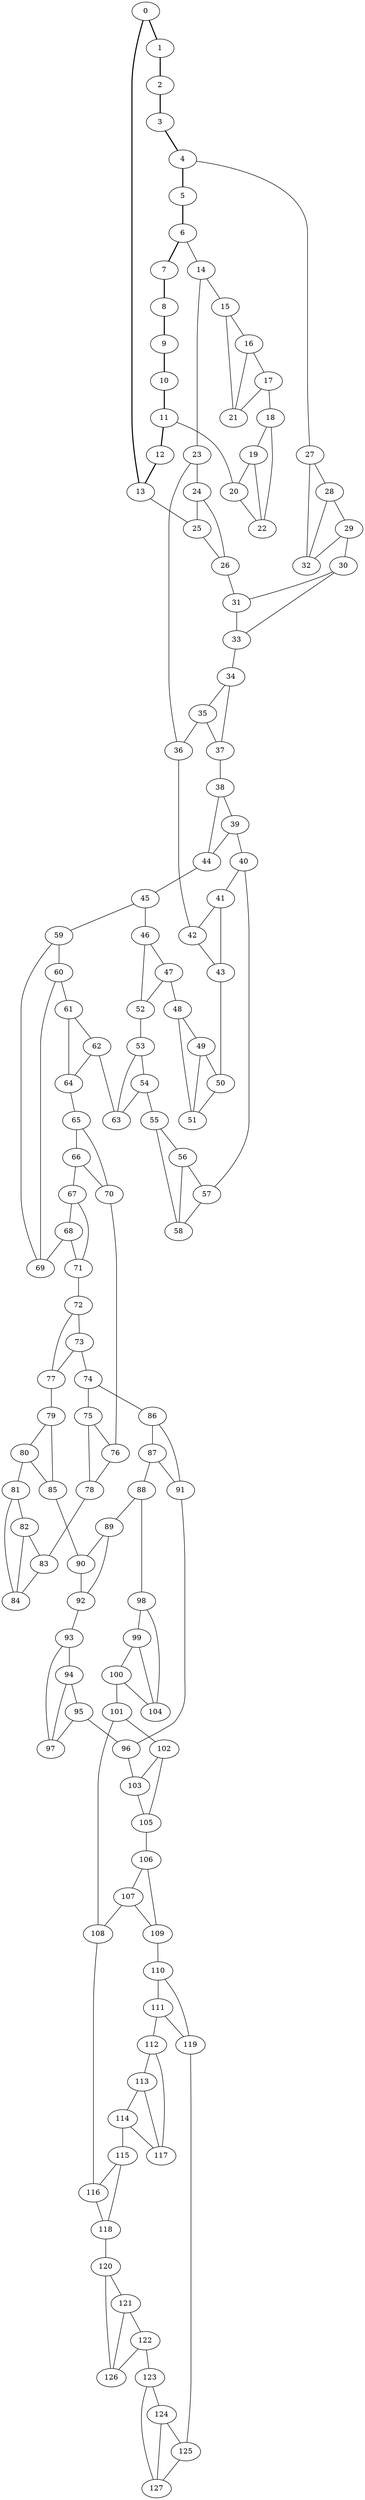 //Inside of this graph isn't 3-connected
graph G {
0 [ pos = " 28.50,0.00!" ];
0 -- 1[style=bold];
0 -- 13[style=bold];
1 [ pos = " 25.68,12.37!" ];
1 -- 2[style=bold];
2 [ pos = " 17.77,22.28!" ];
2 -- 3[style=bold];
3 [ pos = " 6.34,27.79!" ];
3 -- 4[style=bold];
4 [ pos = " -6.34,27.79!" ];
4 -- 5[style=bold];
4 -- 27;
5 [ pos = " -17.77,22.28!" ];
5 -- 6[style=bold];
6 [ pos = " -25.68,12.37!" ];
6 -- 7[style=bold];
6 -- 14;
7 [ pos = " -28.50,0.00!" ];
7 -- 8[style=bold];
8 [ pos = " -25.68,-12.37!" ];
8 -- 9[style=bold];
9 [ pos = " -17.77,-22.28!" ];
9 -- 10[style=bold];
10 [ pos = " -6.34,-27.79!" ];
10 -- 11[style=bold];
11 [ pos = " 6.34,-27.79!" ];
11 -- 12[style=bold];
11 -- 20;
12 [ pos = " 17.77,-22.28!" ];
12 -- 13[style=bold];
13 [ pos = " 25.68,-12.37!" ];
13 -- 25;
14 -- 15;
14 -- 23;
15 -- 16;
15 -- 21;
16 -- 17;
16 -- 21;
17 -- 18;
17 -- 21;
18 -- 19;
18 -- 22;
19 -- 20;
19 -- 22;
20 -- 22;
23 -- 24;
23 -- 36;
24 -- 25;
24 -- 26;
25 -- 26;
26 -- 31;
27 -- 28;
27 -- 32;
28 -- 29;
28 -- 32;
29 -- 30;
29 -- 32;
30 -- 31;
30 -- 33;
31 -- 33;
33 -- 34;
34 -- 35;
34 -- 37;
35 -- 36;
35 -- 37;
36 -- 42;
37 -- 38;
38 -- 39;
38 -- 44;
39 -- 40;
39 -- 44;
40 -- 41;
40 -- 57;
41 -- 42;
41 -- 43;
42 -- 43;
43 -- 50;
44 -- 45;
45 -- 46;
45 -- 59;
46 -- 47;
46 -- 52;
47 -- 48;
47 -- 52;
48 -- 49;
48 -- 51;
49 -- 50;
49 -- 51;
50 -- 51;
52 -- 53;
53 -- 54;
53 -- 63;
54 -- 55;
54 -- 63;
55 -- 56;
55 -- 58;
56 -- 57;
56 -- 58;
57 -- 58;
59 -- 60;
59 -- 69;
60 -- 61;
60 -- 69;
61 -- 62;
61 -- 64;
62 -- 63;
62 -- 64;
64 -- 65;
65 -- 66;
65 -- 70;
66 -- 67;
66 -- 70;
67 -- 68;
67 -- 71;
68 -- 69;
68 -- 71;
70 -- 76;
71 -- 72;
72 -- 73;
72 -- 77;
73 -- 74;
73 -- 77;
74 -- 75;
74 -- 86;
75 -- 76;
75 -- 78;
76 -- 78;
77 -- 79;
78 -- 83;
79 -- 80;
79 -- 85;
80 -- 81;
80 -- 85;
81 -- 82;
81 -- 84;
82 -- 83;
82 -- 84;
83 -- 84;
85 -- 90;
86 -- 87;
86 -- 91;
87 -- 88;
87 -- 91;
88 -- 89;
88 -- 98;
89 -- 90;
89 -- 92;
90 -- 92;
91 -- 96;
92 -- 93;
93 -- 94;
93 -- 97;
94 -- 95;
94 -- 97;
95 -- 96;
95 -- 97;
96 -- 103;
98 -- 99;
98 -- 104;
99 -- 100;
99 -- 104;
100 -- 101;
100 -- 104;
101 -- 102;
101 -- 108;
102 -- 103;
102 -- 105;
103 -- 105;
105 -- 106;
106 -- 107;
106 -- 109;
107 -- 108;
107 -- 109;
108 -- 116;
109 -- 110;
110 -- 111;
110 -- 119;
111 -- 112;
111 -- 119;
112 -- 113;
112 -- 117;
113 -- 114;
113 -- 117;
114 -- 115;
114 -- 117;
115 -- 116;
115 -- 118;
116 -- 118;
118 -- 120;
119 -- 125;
120 -- 121;
120 -- 126;
121 -- 122;
121 -- 126;
122 -- 123;
122 -- 126;
123 -- 124;
123 -- 127;
124 -- 125;
124 -- 127;
125 -- 127;
}
